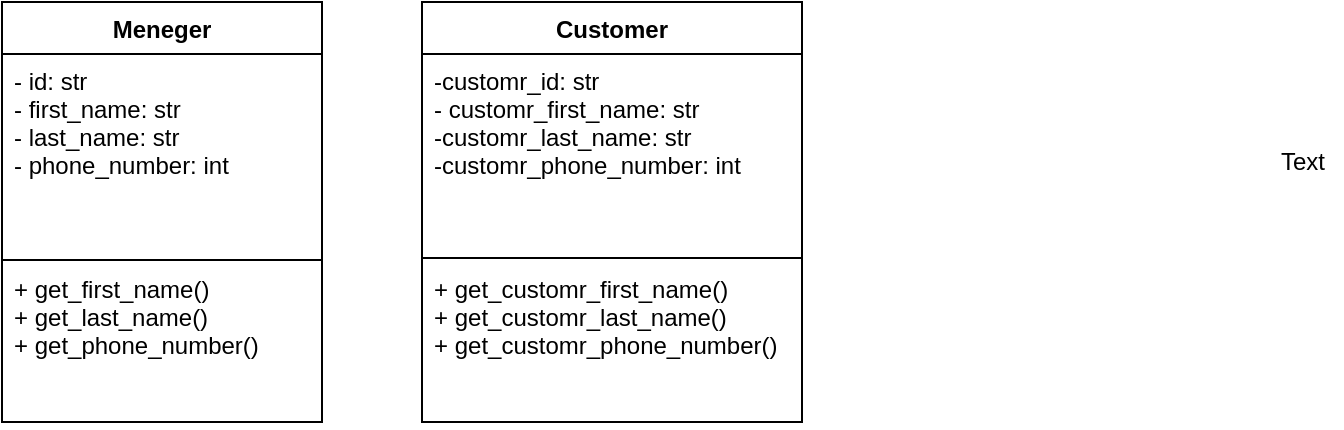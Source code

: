 <mxfile version="14.9.3" type="github" pages="2">
  <diagram id="wFV8sOdt-3NXnZTaCPz1" name="Page-1">
    <mxGraphModel dx="593" dy="313" grid="1" gridSize="10" guides="1" tooltips="1" connect="1" arrows="1" fold="1" page="1" pageScale="1" pageWidth="850" pageHeight="1100" math="0" shadow="0">
      <root>
        <mxCell id="0" />
        <mxCell id="1" parent="0" />
        <mxCell id="HwzwYHC0HmzuA3Eh458f-1" value="Meneger" style="swimlane;fontStyle=1;align=center;verticalAlign=top;childLayout=stackLayout;horizontal=1;startSize=26;horizontalStack=0;resizeParent=1;resizeParentMax=0;resizeLast=0;collapsible=1;marginBottom=0;" parent="1" vertex="1">
          <mxGeometry x="80" y="130" width="160" height="210" as="geometry" />
        </mxCell>
        <mxCell id="HwzwYHC0HmzuA3Eh458f-2" value="- id: str&#xa;- first_name: str &#xa;- last_name: str&#xa;- phone_number: int" style="text;strokeColor=none;fillColor=none;align=left;verticalAlign=top;spacingLeft=4;spacingRight=4;overflow=hidden;rotatable=0;points=[[0,0.5],[1,0.5]];portConstraint=eastwest;" parent="HwzwYHC0HmzuA3Eh458f-1" vertex="1">
          <mxGeometry y="26" width="160" height="104" as="geometry" />
        </mxCell>
        <mxCell id="HwzwYHC0HmzuA3Eh458f-4" value="+ get_first_name()&#xa;+ get_last_name()&#xa;+ get_phone_number()" style="text;strokeColor=none;fillColor=none;align=left;verticalAlign=top;spacingLeft=4;spacingRight=4;overflow=hidden;rotatable=0;points=[[0,0.5],[1,0.5]];portConstraint=eastwest;" parent="HwzwYHC0HmzuA3Eh458f-1" vertex="1">
          <mxGeometry y="130" width="160" height="80" as="geometry" />
        </mxCell>
        <mxCell id="HwzwYHC0HmzuA3Eh458f-6" value="Text" style="text;html=1;align=center;verticalAlign=middle;resizable=0;points=[];autosize=1;strokeColor=none;" parent="1" vertex="1">
          <mxGeometry x="710" y="200" width="40" height="20" as="geometry" />
        </mxCell>
        <mxCell id="Gjrh0X_BcbYCXjCByWJd-17" value="Customer" style="swimlane;fontStyle=1;align=center;verticalAlign=top;childLayout=stackLayout;horizontal=1;startSize=26;horizontalStack=0;resizeParent=1;resizeParentMax=0;resizeLast=0;collapsible=1;marginBottom=0;" vertex="1" parent="1">
          <mxGeometry x="290" y="130" width="190" height="210" as="geometry" />
        </mxCell>
        <mxCell id="Gjrh0X_BcbYCXjCByWJd-20" value="-customr_id: str&#xa;- customr_first_name: str &#xa;-customr_last_name: str&#xa;-customr_phone_number: int" style="text;strokeColor=none;fillColor=none;align=left;verticalAlign=top;spacingLeft=4;spacingRight=4;overflow=hidden;rotatable=0;points=[[0,0.5],[1,0.5]];portConstraint=eastwest;" vertex="1" parent="Gjrh0X_BcbYCXjCByWJd-17">
          <mxGeometry y="26" width="190" height="104" as="geometry" />
        </mxCell>
        <mxCell id="Gjrh0X_BcbYCXjCByWJd-18" value="+ get_customr_first_name()&#xa;+ get_customr_last_name()&#xa;+ get_customr_phone_number()" style="text;strokeColor=none;fillColor=none;align=left;verticalAlign=top;spacingLeft=4;spacingRight=4;overflow=hidden;rotatable=0;points=[[0,0.5],[1,0.5]];portConstraint=eastwest;" vertex="1" parent="Gjrh0X_BcbYCXjCByWJd-17">
          <mxGeometry y="130" width="190" height="80" as="geometry" />
        </mxCell>
        <mxCell id="Gjrh0X_BcbYCXjCByWJd-19" value="" style="line;strokeWidth=1;fillColor=none;align=left;verticalAlign=middle;spacingTop=-1;spacingLeft=3;spacingRight=3;rotatable=0;labelPosition=right;points=[];portConstraint=eastwest;" vertex="1" parent="1">
          <mxGeometry x="290" y="250" width="190" height="16" as="geometry" />
        </mxCell>
        <mxCell id="HwzwYHC0HmzuA3Eh458f-3" value="" style="line;strokeWidth=1;fillColor=none;align=left;verticalAlign=middle;spacingTop=-1;spacingLeft=3;spacingRight=3;rotatable=0;labelPosition=right;points=[];portConstraint=eastwest;" parent="1" vertex="1">
          <mxGeometry x="80" y="251" width="160" height="16" as="geometry" />
        </mxCell>
      </root>
    </mxGraphModel>
  </diagram>
  <diagram id="j5Gr8K-GwS-m1fSuGC4W" name="Page-2">
    <mxGraphModel dx="1022" dy="547" grid="1" gridSize="10" guides="1" tooltips="1" connect="1" arrows="1" fold="1" page="1" pageScale="1" pageWidth="850" pageHeight="1100" math="0" shadow="0">
      <root>
        <mxCell id="U7vAWKdcZeN8qZif3ySm-0" />
        <mxCell id="U7vAWKdcZeN8qZif3ySm-1" parent="U7vAWKdcZeN8qZif3ySm-0" />
      </root>
    </mxGraphModel>
  </diagram>
</mxfile>
